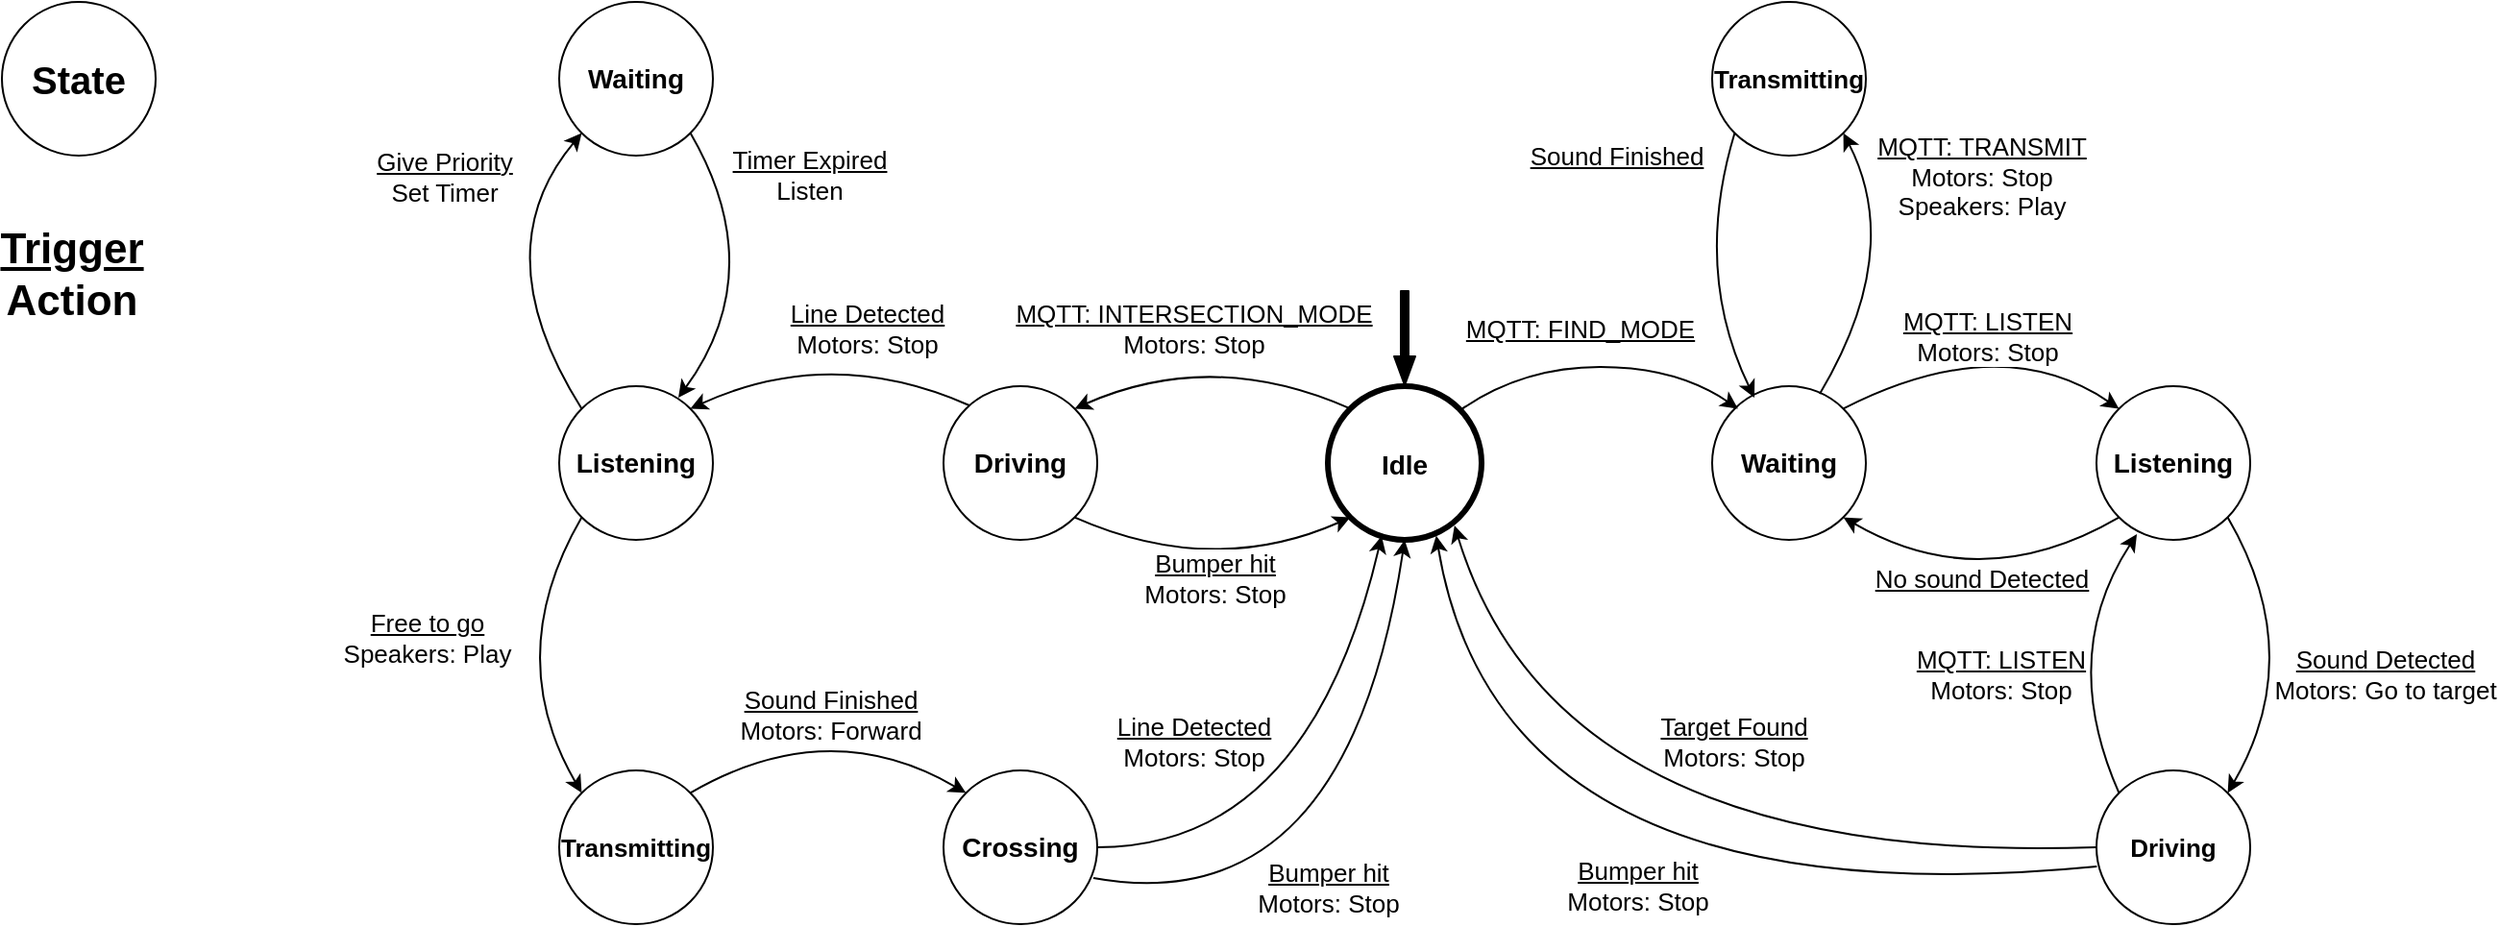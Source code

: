 <mxfile version="13.8.8" type="github">
  <diagram id="cqmuLOnTgPngLbiPMjOf" name="Page-1">
    <mxGraphModel dx="2182" dy="722" grid="1" gridSize="10" guides="1" tooltips="1" connect="1" arrows="1" fold="1" page="1" pageScale="1" pageWidth="827" pageHeight="1169" math="0" shadow="0">
      <root>
        <mxCell id="0" />
        <mxCell id="1" parent="0" />
        <mxCell id="TuhP_Td-ZubxM3KAjsIt-2" value="Waiting" style="ellipse;whiteSpace=wrap;html=1;fontSize=14;fontStyle=1" parent="1" vertex="1">
          <mxGeometry x="80" y="400" width="80" height="80" as="geometry" />
        </mxCell>
        <mxCell id="TuhP_Td-ZubxM3KAjsIt-3" value="Listening" style="ellipse;whiteSpace=wrap;html=1;fontSize=14;fontStyle=1" parent="1" vertex="1">
          <mxGeometry x="280" y="400" width="80" height="80" as="geometry" />
        </mxCell>
        <mxCell id="TuhP_Td-ZubxM3KAjsIt-11" value="" style="curved=1;endArrow=classic;html=1;fontSize=14;entryX=0;entryY=0;entryDx=0;entryDy=0;exitX=1;exitY=0;exitDx=0;exitDy=0;" parent="1" source="TuhP_Td-ZubxM3KAjsIt-2" target="TuhP_Td-ZubxM3KAjsIt-3" edge="1" treatAsSingle="0">
          <mxGeometry width="50" height="50" relative="1" as="geometry">
            <mxPoint x="170" y="420" as="sourcePoint" />
            <mxPoint x="280" y="390" as="targetPoint" />
            <Array as="points">
              <mxPoint x="230" y="370" />
            </Array>
          </mxGeometry>
        </mxCell>
        <mxCell id="TuhP_Td-ZubxM3KAjsIt-15" value="&lt;u&gt;MQTT: LISTEN&lt;/u&gt;&lt;br&gt;Motors: Stop" style="edgeLabel;html=1;align=center;verticalAlign=middle;resizable=0;points=[];fontSize=13;" parent="TuhP_Td-ZubxM3KAjsIt-11" vertex="1" connectable="0">
          <mxGeometry x="0.306" y="1" relative="1" as="geometry">
            <mxPoint x="-22.15" y="-4.91" as="offset" />
          </mxGeometry>
        </mxCell>
        <mxCell id="TuhP_Td-ZubxM3KAjsIt-12" value="" style="curved=1;endArrow=classic;html=1;fontSize=14;exitX=1;exitY=1;exitDx=0;exitDy=0;entryX=1;entryY=0;entryDx=0;entryDy=0;" parent="1" source="TuhP_Td-ZubxM3KAjsIt-3" target="TuhP_Td-ZubxM3KAjsIt-50" edge="1" treatAsSingle="0">
          <mxGeometry width="50" height="50" relative="1" as="geometry">
            <mxPoint x="450.004" y="638.284" as="sourcePoint" />
            <mxPoint x="450.004" y="781.716" as="targetPoint" />
            <Array as="points">
              <mxPoint x="390" y="540" />
            </Array>
          </mxGeometry>
        </mxCell>
        <mxCell id="TuhP_Td-ZubxM3KAjsIt-20" value="&lt;u&gt;Sound Detected&lt;br&gt;&lt;/u&gt;Motors: Go to target" style="edgeLabel;html=1;align=center;verticalAlign=middle;resizable=0;points=[];fontSize=13;" parent="TuhP_Td-ZubxM3KAjsIt-12" vertex="1" connectable="0">
          <mxGeometry x="0.264" relative="1" as="geometry">
            <mxPoint x="51.08" y="-9.05" as="offset" />
          </mxGeometry>
        </mxCell>
        <mxCell id="TuhP_Td-ZubxM3KAjsIt-22" value="Transmitting" style="ellipse;whiteSpace=wrap;html=1;fontSize=13;fontStyle=1" parent="1" vertex="1">
          <mxGeometry x="80" y="200" width="80" height="80" as="geometry" />
        </mxCell>
        <mxCell id="TuhP_Td-ZubxM3KAjsIt-23" value="" style="curved=1;endArrow=classic;html=1;fontSize=14;entryX=1;entryY=1;entryDx=0;entryDy=0;exitX=0.7;exitY=0.05;exitDx=0;exitDy=0;exitPerimeter=0;" parent="1" source="TuhP_Td-ZubxM3KAjsIt-2" target="TuhP_Td-ZubxM3KAjsIt-22" edge="1" treatAsSingle="0">
          <mxGeometry width="50" height="50" relative="1" as="geometry">
            <mxPoint x="140" y="390" as="sourcePoint" />
            <mxPoint x="190" y="260" as="targetPoint" />
            <Array as="points">
              <mxPoint x="180" y="330" />
            </Array>
          </mxGeometry>
        </mxCell>
        <mxCell id="TuhP_Td-ZubxM3KAjsIt-25" value="&lt;u&gt;MQTT: TRANSMIT&lt;/u&gt;&lt;br&gt;Motors: Stop&lt;br&gt;Speakers: Play" style="edgeLabel;html=1;align=center;verticalAlign=middle;resizable=0;points=[];fontSize=13;rotation=0;" parent="TuhP_Td-ZubxM3KAjsIt-23" vertex="1" connectable="0">
          <mxGeometry x="-0.204" y="-2" relative="1" as="geometry">
            <mxPoint x="50.59" y="-61.43" as="offset" />
          </mxGeometry>
        </mxCell>
        <mxCell id="TuhP_Td-ZubxM3KAjsIt-27" value="&lt;p style=&quot;line-height: 200%&quot;&gt;Idle&lt;/p&gt;" style="ellipse;whiteSpace=wrap;html=1;fontSize=14;fontStyle=1;strokeWidth=3;" parent="1" vertex="1">
          <mxGeometry x="-120" y="400" width="80" height="80" as="geometry" />
        </mxCell>
        <mxCell id="TuhP_Td-ZubxM3KAjsIt-29" value="" style="curved=1;endArrow=classic;html=1;fontSize=14;entryX=0;entryY=0;entryDx=0;entryDy=0;exitX=1;exitY=0;exitDx=0;exitDy=0;" parent="1" edge="1" treatAsSingle="0">
          <mxGeometry width="50" height="50" relative="1" as="geometry">
            <mxPoint x="-49.996" y="411.716" as="sourcePoint" />
            <mxPoint x="93.436" y="411.716" as="targetPoint" />
            <Array as="points">
              <mxPoint x="-18.28" y="390" />
              <mxPoint x="61.72" y="390" />
            </Array>
          </mxGeometry>
        </mxCell>
        <mxCell id="TuhP_Td-ZubxM3KAjsIt-30" value="&lt;u&gt;MQTT: FIND_MODE&lt;/u&gt;" style="edgeLabel;html=1;align=center;verticalAlign=middle;resizable=0;points=[];fontSize=13;" parent="TuhP_Td-ZubxM3KAjsIt-29" vertex="1" connectable="0">
          <mxGeometry x="0.306" y="1" relative="1" as="geometry">
            <mxPoint x="-35.28" y="-19" as="offset" />
          </mxGeometry>
        </mxCell>
        <mxCell id="TuhP_Td-ZubxM3KAjsIt-31" value="Driving" style="ellipse;whiteSpace=wrap;html=1;fontSize=14;fontStyle=1" parent="1" vertex="1">
          <mxGeometry x="-320" y="400" width="80" height="80" as="geometry" />
        </mxCell>
        <mxCell id="TuhP_Td-ZubxM3KAjsIt-37" value="Listening" style="ellipse;whiteSpace=wrap;html=1;fontSize=14;fontStyle=1" parent="1" vertex="1">
          <mxGeometry x="-520" y="400" width="80" height="80" as="geometry" />
        </mxCell>
        <mxCell id="TuhP_Td-ZubxM3KAjsIt-40" value="Crossing" style="ellipse;whiteSpace=wrap;html=1;fontSize=14;fontStyle=1" parent="1" vertex="1">
          <mxGeometry x="-320" y="600" width="80" height="80" as="geometry" />
        </mxCell>
        <mxCell id="TuhP_Td-ZubxM3KAjsIt-41" value="Waiting" style="ellipse;whiteSpace=wrap;html=1;fontSize=14;fontStyle=1" parent="1" vertex="1">
          <mxGeometry x="-520" y="200" width="80" height="80" as="geometry" />
        </mxCell>
        <mxCell id="TuhP_Td-ZubxM3KAjsIt-44" value="" style="curved=1;endArrow=classic;html=1;fontSize=14;entryX=1;entryY=0;entryDx=0;entryDy=0;exitX=0;exitY=0;exitDx=0;exitDy=0;" parent="1" source="TuhP_Td-ZubxM3KAjsIt-27" target="TuhP_Td-ZubxM3KAjsIt-31" edge="1" treatAsSingle="0">
          <mxGeometry width="50" height="50" relative="1" as="geometry">
            <mxPoint x="-130" y="330" as="sourcePoint" />
            <mxPoint x="-250" y="400" as="targetPoint" />
            <Array as="points">
              <mxPoint x="-180" y="380" />
            </Array>
          </mxGeometry>
        </mxCell>
        <mxCell id="TuhP_Td-ZubxM3KAjsIt-45" value="&lt;u&gt;MQTT: INTERSECTION_MODE&lt;br&gt;&lt;/u&gt;Motors: Stop" style="edgeLabel;html=1;align=center;verticalAlign=middle;resizable=0;points=[];fontSize=13;" parent="TuhP_Td-ZubxM3KAjsIt-44" vertex="1" connectable="0">
          <mxGeometry x="0.306" y="1" relative="1" as="geometry">
            <mxPoint x="11.16" y="-20.6" as="offset" />
          </mxGeometry>
        </mxCell>
        <mxCell id="TuhP_Td-ZubxM3KAjsIt-46" value="" style="curved=1;endArrow=classic;html=1;fontSize=14;exitX=0;exitY=0;exitDx=0;exitDy=0;entryX=1;entryY=0;entryDx=0;entryDy=0;" parent="1" target="TuhP_Td-ZubxM3KAjsIt-37" edge="1" treatAsSingle="0">
          <mxGeometry width="50" height="50" relative="1" as="geometry">
            <mxPoint x="-306.564" y="409.996" as="sourcePoint" />
            <mxPoint x="-410" y="420" as="targetPoint" />
            <Array as="points">
              <mxPoint x="-378.28" y="378.28" />
            </Array>
          </mxGeometry>
        </mxCell>
        <mxCell id="TuhP_Td-ZubxM3KAjsIt-47" value="&lt;u&gt;Line Detected&lt;br&gt;&lt;/u&gt;Motors: Stop" style="edgeLabel;html=1;align=center;verticalAlign=middle;resizable=0;points=[];fontSize=13;" parent="TuhP_Td-ZubxM3KAjsIt-46" vertex="1" connectable="0">
          <mxGeometry x="0.306" y="1" relative="1" as="geometry">
            <mxPoint x="41.15" y="-19.79" as="offset" />
          </mxGeometry>
        </mxCell>
        <mxCell id="TuhP_Td-ZubxM3KAjsIt-50" value="&lt;span style=&quot;font-size: 13px&quot;&gt;Driving&lt;/span&gt;" style="ellipse;whiteSpace=wrap;html=1;fontSize=14;fontStyle=1" parent="1" vertex="1">
          <mxGeometry x="280" y="600" width="80" height="80" as="geometry" />
        </mxCell>
        <mxCell id="TuhP_Td-ZubxM3KAjsIt-51" value="" style="curved=1;endArrow=classic;html=1;fontSize=14;exitX=1;exitY=1;exitDx=0;exitDy=0;entryX=0;entryY=1;entryDx=0;entryDy=0;" parent="1" source="TuhP_Td-ZubxM3KAjsIt-31" target="TuhP_Td-ZubxM3KAjsIt-27" edge="1" treatAsSingle="0">
          <mxGeometry width="50" height="50" relative="1" as="geometry">
            <mxPoint x="-250" y="500" as="sourcePoint" />
            <mxPoint x="-107" y="510" as="targetPoint" />
            <Array as="points">
              <mxPoint x="-180" y="500" />
            </Array>
          </mxGeometry>
        </mxCell>
        <mxCell id="TuhP_Td-ZubxM3KAjsIt-52" value="&lt;u&gt;Bumper hit&lt;/u&gt;&lt;br&gt;Motors: Stop" style="edgeLabel;html=1;align=center;verticalAlign=middle;resizable=0;points=[];fontSize=13;" parent="TuhP_Td-ZubxM3KAjsIt-51" vertex="1" connectable="0">
          <mxGeometry x="0.306" y="1" relative="1" as="geometry">
            <mxPoint x="-20.98" y="10.45" as="offset" />
          </mxGeometry>
        </mxCell>
        <mxCell id="TuhP_Td-ZubxM3KAjsIt-55" value="&lt;b style=&quot;font-size: 22px;&quot;&gt;&lt;u style=&quot;font-size: 22px;&quot;&gt;Trigger&lt;/u&gt;&lt;br style=&quot;font-size: 22px;&quot;&gt;Action&lt;/b&gt;" style="edgeLabel;html=1;align=center;verticalAlign=middle;resizable=0;points=[];fontSize=22;" parent="1" vertex="1" connectable="0">
          <mxGeometry x="-779.999" y="330.002" as="geometry">
            <mxPoint x="6" y="12" as="offset" />
          </mxGeometry>
        </mxCell>
        <mxCell id="v2fPIsg1SWx9EA068CdU-4" value="" style="curved=1;endArrow=classic;html=1;fontSize=14;exitX=0;exitY=1;exitDx=0;exitDy=0;entryX=0.275;entryY=0.075;entryDx=0;entryDy=0;entryPerimeter=0;" parent="1" source="TuhP_Td-ZubxM3KAjsIt-22" target="TuhP_Td-ZubxM3KAjsIt-2" edge="1" treatAsSingle="0">
          <mxGeometry width="50" height="50" relative="1" as="geometry">
            <mxPoint x="-63.436" y="520.004" as="sourcePoint" />
            <mxPoint x="79.996" y="520.004" as="targetPoint" />
            <Array as="points">
              <mxPoint x="70" y="340" />
            </Array>
          </mxGeometry>
        </mxCell>
        <mxCell id="v2fPIsg1SWx9EA068CdU-7" value="&lt;u&gt;Sound Finished&lt;/u&gt;&lt;br&gt;" style="edgeLabel;html=1;align=center;verticalAlign=middle;resizable=0;points=[];fontSize=13;" parent="v2fPIsg1SWx9EA068CdU-4" vertex="1" connectable="0">
          <mxGeometry x="0.136" y="-15" relative="1" as="geometry">
            <mxPoint x="-30.46" y="-75.34" as="offset" />
          </mxGeometry>
        </mxCell>
        <mxCell id="v2fPIsg1SWx9EA068CdU-8" value="" style="curved=1;endArrow=classic;html=1;fontSize=14;exitX=0;exitY=1;exitDx=0;exitDy=0;entryX=0;entryY=0;entryDx=0;entryDy=0;" parent="1" source="TuhP_Td-ZubxM3KAjsIt-37" target="gtp2bWd0-n7P0y5u2XUp-1" edge="1" treatAsSingle="0">
          <mxGeometry width="50" height="50" relative="1" as="geometry">
            <mxPoint x="-296.564" y="419.996" as="sourcePoint" />
            <mxPoint x="-441.716" y="421.716" as="targetPoint" />
            <Array as="points">
              <mxPoint x="-550" y="540" />
            </Array>
          </mxGeometry>
        </mxCell>
        <mxCell id="v2fPIsg1SWx9EA068CdU-9" value="&lt;u&gt;Free to go&lt;br&gt;&lt;/u&gt;Speakers: Play" style="edgeLabel;html=1;align=center;verticalAlign=middle;resizable=0;points=[];fontSize=13;" parent="v2fPIsg1SWx9EA068CdU-8" vertex="1" connectable="0">
          <mxGeometry x="0.306" y="1" relative="1" as="geometry">
            <mxPoint x="-53.45" y="-31.14" as="offset" />
          </mxGeometry>
        </mxCell>
        <mxCell id="v2fPIsg1SWx9EA068CdU-10" value="" style="curved=1;endArrow=classic;html=1;fontSize=14;exitX=1;exitY=0.5;exitDx=0;exitDy=0;entryX=0.35;entryY=0.975;entryDx=0;entryDy=0;entryPerimeter=0;" parent="1" source="TuhP_Td-ZubxM3KAjsIt-40" target="TuhP_Td-ZubxM3KAjsIt-27" edge="1" treatAsSingle="0">
          <mxGeometry width="50" height="50" relative="1" as="geometry">
            <mxPoint x="-319.996" y="630.004" as="sourcePoint" />
            <mxPoint x="-100" y="510" as="targetPoint" />
            <Array as="points">
              <mxPoint x="-130" y="640" />
            </Array>
          </mxGeometry>
        </mxCell>
        <mxCell id="v2fPIsg1SWx9EA068CdU-11" value="&lt;u&gt;Line Detected&lt;/u&gt;&lt;br&gt;Motors: Stop" style="edgeLabel;html=1;align=center;verticalAlign=middle;resizable=0;points=[];fontSize=13;" parent="v2fPIsg1SWx9EA068CdU-10" vertex="1" connectable="0">
          <mxGeometry x="0.306" y="1" relative="1" as="geometry">
            <mxPoint x="-75.01" y="13.38" as="offset" />
          </mxGeometry>
        </mxCell>
        <mxCell id="v2fPIsg1SWx9EA068CdU-12" value="" style="curved=1;endArrow=classic;html=1;fontSize=14;exitX=0;exitY=0;exitDx=0;exitDy=0;entryX=0;entryY=1;entryDx=0;entryDy=0;" parent="1" source="TuhP_Td-ZubxM3KAjsIt-37" target="TuhP_Td-ZubxM3KAjsIt-41" edge="1" treatAsSingle="0">
          <mxGeometry width="50" height="50" relative="1" as="geometry">
            <mxPoint x="-538.284" y="403.436" as="sourcePoint" />
            <mxPoint x="-538.284" y="260.004" as="targetPoint" />
            <Array as="points">
              <mxPoint x="-560" y="330" />
            </Array>
          </mxGeometry>
        </mxCell>
        <mxCell id="v2fPIsg1SWx9EA068CdU-13" value="&lt;u&gt;Give Priority&lt;/u&gt;&lt;br&gt;Set Timer" style="edgeLabel;html=1;align=center;verticalAlign=middle;resizable=0;points=[];fontSize=13;" parent="v2fPIsg1SWx9EA068CdU-12" vertex="1" connectable="0">
          <mxGeometry x="0.136" y="-15" relative="1" as="geometry">
            <mxPoint x="-34.26" y="-46.34" as="offset" />
          </mxGeometry>
        </mxCell>
        <mxCell id="v2fPIsg1SWx9EA068CdU-17" value="" style="curved=1;endArrow=classic;html=1;fontSize=14;exitX=1;exitY=1;exitDx=0;exitDy=0;entryX=0.775;entryY=0.075;entryDx=0;entryDy=0;entryPerimeter=0;" parent="1" source="TuhP_Td-ZubxM3KAjsIt-41" target="TuhP_Td-ZubxM3KAjsIt-37" edge="1" treatAsSingle="0">
          <mxGeometry width="50" height="50" relative="1" as="geometry">
            <mxPoint x="-439.996" y="270.004" as="sourcePoint" />
            <mxPoint x="-452" y="390" as="targetPoint" />
            <Array as="points">
              <mxPoint x="-410" y="340" />
            </Array>
          </mxGeometry>
        </mxCell>
        <mxCell id="v2fPIsg1SWx9EA068CdU-18" value="&lt;u&gt;Timer Expired&lt;/u&gt;&lt;br&gt;Listen" style="edgeLabel;html=1;align=center;verticalAlign=middle;resizable=0;points=[];fontSize=13;rotation=0;" parent="v2fPIsg1SWx9EA068CdU-17" vertex="1" connectable="0">
          <mxGeometry x="-0.204" y="-2" relative="1" as="geometry">
            <mxPoint x="30.26" y="-36.34" as="offset" />
          </mxGeometry>
        </mxCell>
        <mxCell id="v2fPIsg1SWx9EA068CdU-19" value="" style="curved=1;endArrow=classic;html=1;fontSize=14;exitX=0.975;exitY=0.7;exitDx=0;exitDy=0;exitPerimeter=0;entryX=0.5;entryY=1;entryDx=0;entryDy=0;" parent="1" source="TuhP_Td-ZubxM3KAjsIt-40" target="TuhP_Td-ZubxM3KAjsIt-27" edge="1" treatAsSingle="0">
          <mxGeometry width="50" height="50" relative="1" as="geometry">
            <mxPoint x="-430" y="650" as="sourcePoint" />
            <mxPoint x="-60" y="540" as="targetPoint" />
            <Array as="points">
              <mxPoint x="-110" y="680" />
            </Array>
          </mxGeometry>
        </mxCell>
        <mxCell id="v2fPIsg1SWx9EA068CdU-20" value="&lt;u&gt;Bumper hit&lt;/u&gt;&lt;br&gt;Motors: Stop" style="edgeLabel;html=1;align=center;verticalAlign=middle;resizable=0;points=[];fontSize=13;" parent="v2fPIsg1SWx9EA068CdU-19" vertex="1" connectable="0">
          <mxGeometry x="0.306" y="1" relative="1" as="geometry">
            <mxPoint x="-21.74" y="65.03" as="offset" />
          </mxGeometry>
        </mxCell>
        <mxCell id="v2fPIsg1SWx9EA068CdU-23" value="" style="endArrow=classic;html=1;fontSize=13;entryX=0.5;entryY=0;entryDx=0;entryDy=0;shape=flexArrow;fillColor=#000000;endWidth=6;endSize=4.67;width=4;" parent="1" target="TuhP_Td-ZubxM3KAjsIt-27" edge="1">
          <mxGeometry width="50" height="50" relative="1" as="geometry">
            <mxPoint x="-80" y="350" as="sourcePoint" />
            <mxPoint x="70" y="450" as="targetPoint" />
          </mxGeometry>
        </mxCell>
        <mxCell id="v2fPIsg1SWx9EA068CdU-24" value="" style="curved=1;endArrow=classic;html=1;fontSize=14;exitX=0;exitY=0.5;exitDx=0;exitDy=0;entryX=0.824;entryY=0.907;entryDx=0;entryDy=0;entryPerimeter=0;" parent="1" source="TuhP_Td-ZubxM3KAjsIt-50" target="TuhP_Td-ZubxM3KAjsIt-27" edge="1" treatAsSingle="0">
          <mxGeometry width="50" height="50" relative="1" as="geometry">
            <mxPoint x="495" y="530" as="sourcePoint" />
            <mxPoint x="-30" y="480" as="targetPoint" />
            <Array as="points">
              <mxPoint y="650" />
            </Array>
          </mxGeometry>
        </mxCell>
        <mxCell id="v2fPIsg1SWx9EA068CdU-26" value="&lt;u&gt;Bumper hit&lt;/u&gt;&lt;br&gt;Motors: Stop" style="edgeLabel;html=1;align=center;verticalAlign=middle;resizable=0;points=[];fontSize=13;" parent="v2fPIsg1SWx9EA068CdU-24" vertex="1" connectable="0">
          <mxGeometry x="0.136" y="-35" relative="1" as="geometry">
            <mxPoint x="26.08" y="45.52" as="offset" />
          </mxGeometry>
        </mxCell>
        <mxCell id="v2fPIsg1SWx9EA068CdU-27" value="" style="curved=1;endArrow=classic;html=1;fontSize=14;exitX=0.002;exitY=0.625;exitDx=0;exitDy=0;exitPerimeter=0;entryX=0.705;entryY=0.972;entryDx=0;entryDy=0;entryPerimeter=0;" parent="1" source="TuhP_Td-ZubxM3KAjsIt-50" target="TuhP_Td-ZubxM3KAjsIt-27" edge="1" treatAsSingle="0">
          <mxGeometry width="50" height="50" relative="1" as="geometry">
            <mxPoint x="490" y="560" as="sourcePoint" />
            <mxPoint x="-60" y="490" as="targetPoint" />
            <Array as="points">
              <mxPoint x="-30" y="680" />
            </Array>
          </mxGeometry>
        </mxCell>
        <mxCell id="v2fPIsg1SWx9EA068CdU-28" value="&lt;u&gt;Target Found&lt;br&gt;&lt;/u&gt;Motors: Stop" style="edgeLabel;html=1;align=center;verticalAlign=middle;resizable=0;points=[];fontSize=13;" parent="v2fPIsg1SWx9EA068CdU-27" vertex="1" connectable="0">
          <mxGeometry x="0.136" y="-35" relative="1" as="geometry">
            <mxPoint x="105.84" y="-58.47" as="offset" />
          </mxGeometry>
        </mxCell>
        <mxCell id="v2fPIsg1SWx9EA068CdU-31" value="" style="curved=1;endArrow=classic;html=1;fontSize=14;entryX=0.263;entryY=0.963;entryDx=0;entryDy=0;entryPerimeter=0;exitX=0;exitY=0;exitDx=0;exitDy=0;" parent="1" source="TuhP_Td-ZubxM3KAjsIt-50" target="TuhP_Td-ZubxM3KAjsIt-3" edge="1">
          <mxGeometry width="50" height="50" relative="1" as="geometry">
            <mxPoint x="330" y="560" as="sourcePoint" />
            <mxPoint x="501.716" y="421.716" as="targetPoint" />
            <Array as="points">
              <mxPoint x="260" y="540" />
            </Array>
          </mxGeometry>
        </mxCell>
        <mxCell id="v2fPIsg1SWx9EA068CdU-34" value="&lt;font style=&quot;font-size: 20px&quot;&gt;State&lt;/font&gt;" style="ellipse;whiteSpace=wrap;html=1;fontSize=14;fontStyle=1" parent="1" vertex="1">
          <mxGeometry x="-810" y="200" width="80" height="80" as="geometry" />
        </mxCell>
        <mxCell id="v2fPIsg1SWx9EA068CdU-40" value="" style="curved=1;endArrow=classic;html=1;fontSize=14;entryX=1;entryY=1;entryDx=0;entryDy=0;exitX=0;exitY=1;exitDx=0;exitDy=0;" parent="1" source="TuhP_Td-ZubxM3KAjsIt-3" target="TuhP_Td-ZubxM3KAjsIt-2" edge="1" treatAsSingle="0">
          <mxGeometry width="50" height="50" relative="1" as="geometry">
            <mxPoint x="358.284" y="478.284" as="sourcePoint" />
            <mxPoint x="501.716" y="478.284" as="targetPoint" />
            <Array as="points">
              <mxPoint x="220" y="510" />
            </Array>
          </mxGeometry>
        </mxCell>
        <mxCell id="v2fPIsg1SWx9EA068CdU-41" value="&lt;u&gt;No sound Detected&lt;/u&gt;" style="edgeLabel;html=1;align=center;verticalAlign=middle;resizable=0;points=[];fontSize=13;" parent="v2fPIsg1SWx9EA068CdU-40" vertex="1" connectable="0">
          <mxGeometry x="0.264" relative="1" as="geometry">
            <mxPoint x="18.79" y="0.93" as="offset" />
          </mxGeometry>
        </mxCell>
        <mxCell id="v2fPIsg1SWx9EA068CdU-44" value="&lt;u&gt;MQTT: LISTEN&lt;/u&gt;&lt;br&gt;Motors: Stop" style="edgeLabel;html=1;align=center;verticalAlign=middle;resizable=0;points=[];fontSize=13;" parent="1" vertex="1" connectable="0">
          <mxGeometry x="230.003" y="550.003" as="geometry" />
        </mxCell>
        <mxCell id="gtp2bWd0-n7P0y5u2XUp-1" value="Transmitting" style="ellipse;whiteSpace=wrap;html=1;fontSize=13;fontStyle=1" vertex="1" parent="1">
          <mxGeometry x="-520" y="600" width="80" height="80" as="geometry" />
        </mxCell>
        <mxCell id="gtp2bWd0-n7P0y5u2XUp-2" value="" style="curved=1;endArrow=classic;html=1;fontSize=14;exitX=1;exitY=0;exitDx=0;exitDy=0;entryX=0;entryY=0;entryDx=0;entryDy=0;" edge="1" treatAsSingle="0" parent="1" source="gtp2bWd0-n7P0y5u2XUp-1" target="TuhP_Td-ZubxM3KAjsIt-40">
          <mxGeometry width="50" height="50" relative="1" as="geometry">
            <mxPoint x="-358.284" y="478.284" as="sourcePoint" />
            <mxPoint x="-358.284" y="621.716" as="targetPoint" />
            <Array as="points">
              <mxPoint x="-380" y="570" />
            </Array>
          </mxGeometry>
        </mxCell>
        <mxCell id="gtp2bWd0-n7P0y5u2XUp-3" value="&lt;u&gt;Sound Finished&lt;br&gt;&lt;/u&gt;Motors: Forward" style="edgeLabel;html=1;align=center;verticalAlign=middle;resizable=0;points=[];fontSize=13;" vertex="1" connectable="0" parent="gtp2bWd0-n7P0y5u2XUp-2">
          <mxGeometry x="0.306" y="1" relative="1" as="geometry">
            <mxPoint x="-22.14" y="-11.72" as="offset" />
          </mxGeometry>
        </mxCell>
      </root>
    </mxGraphModel>
  </diagram>
</mxfile>

